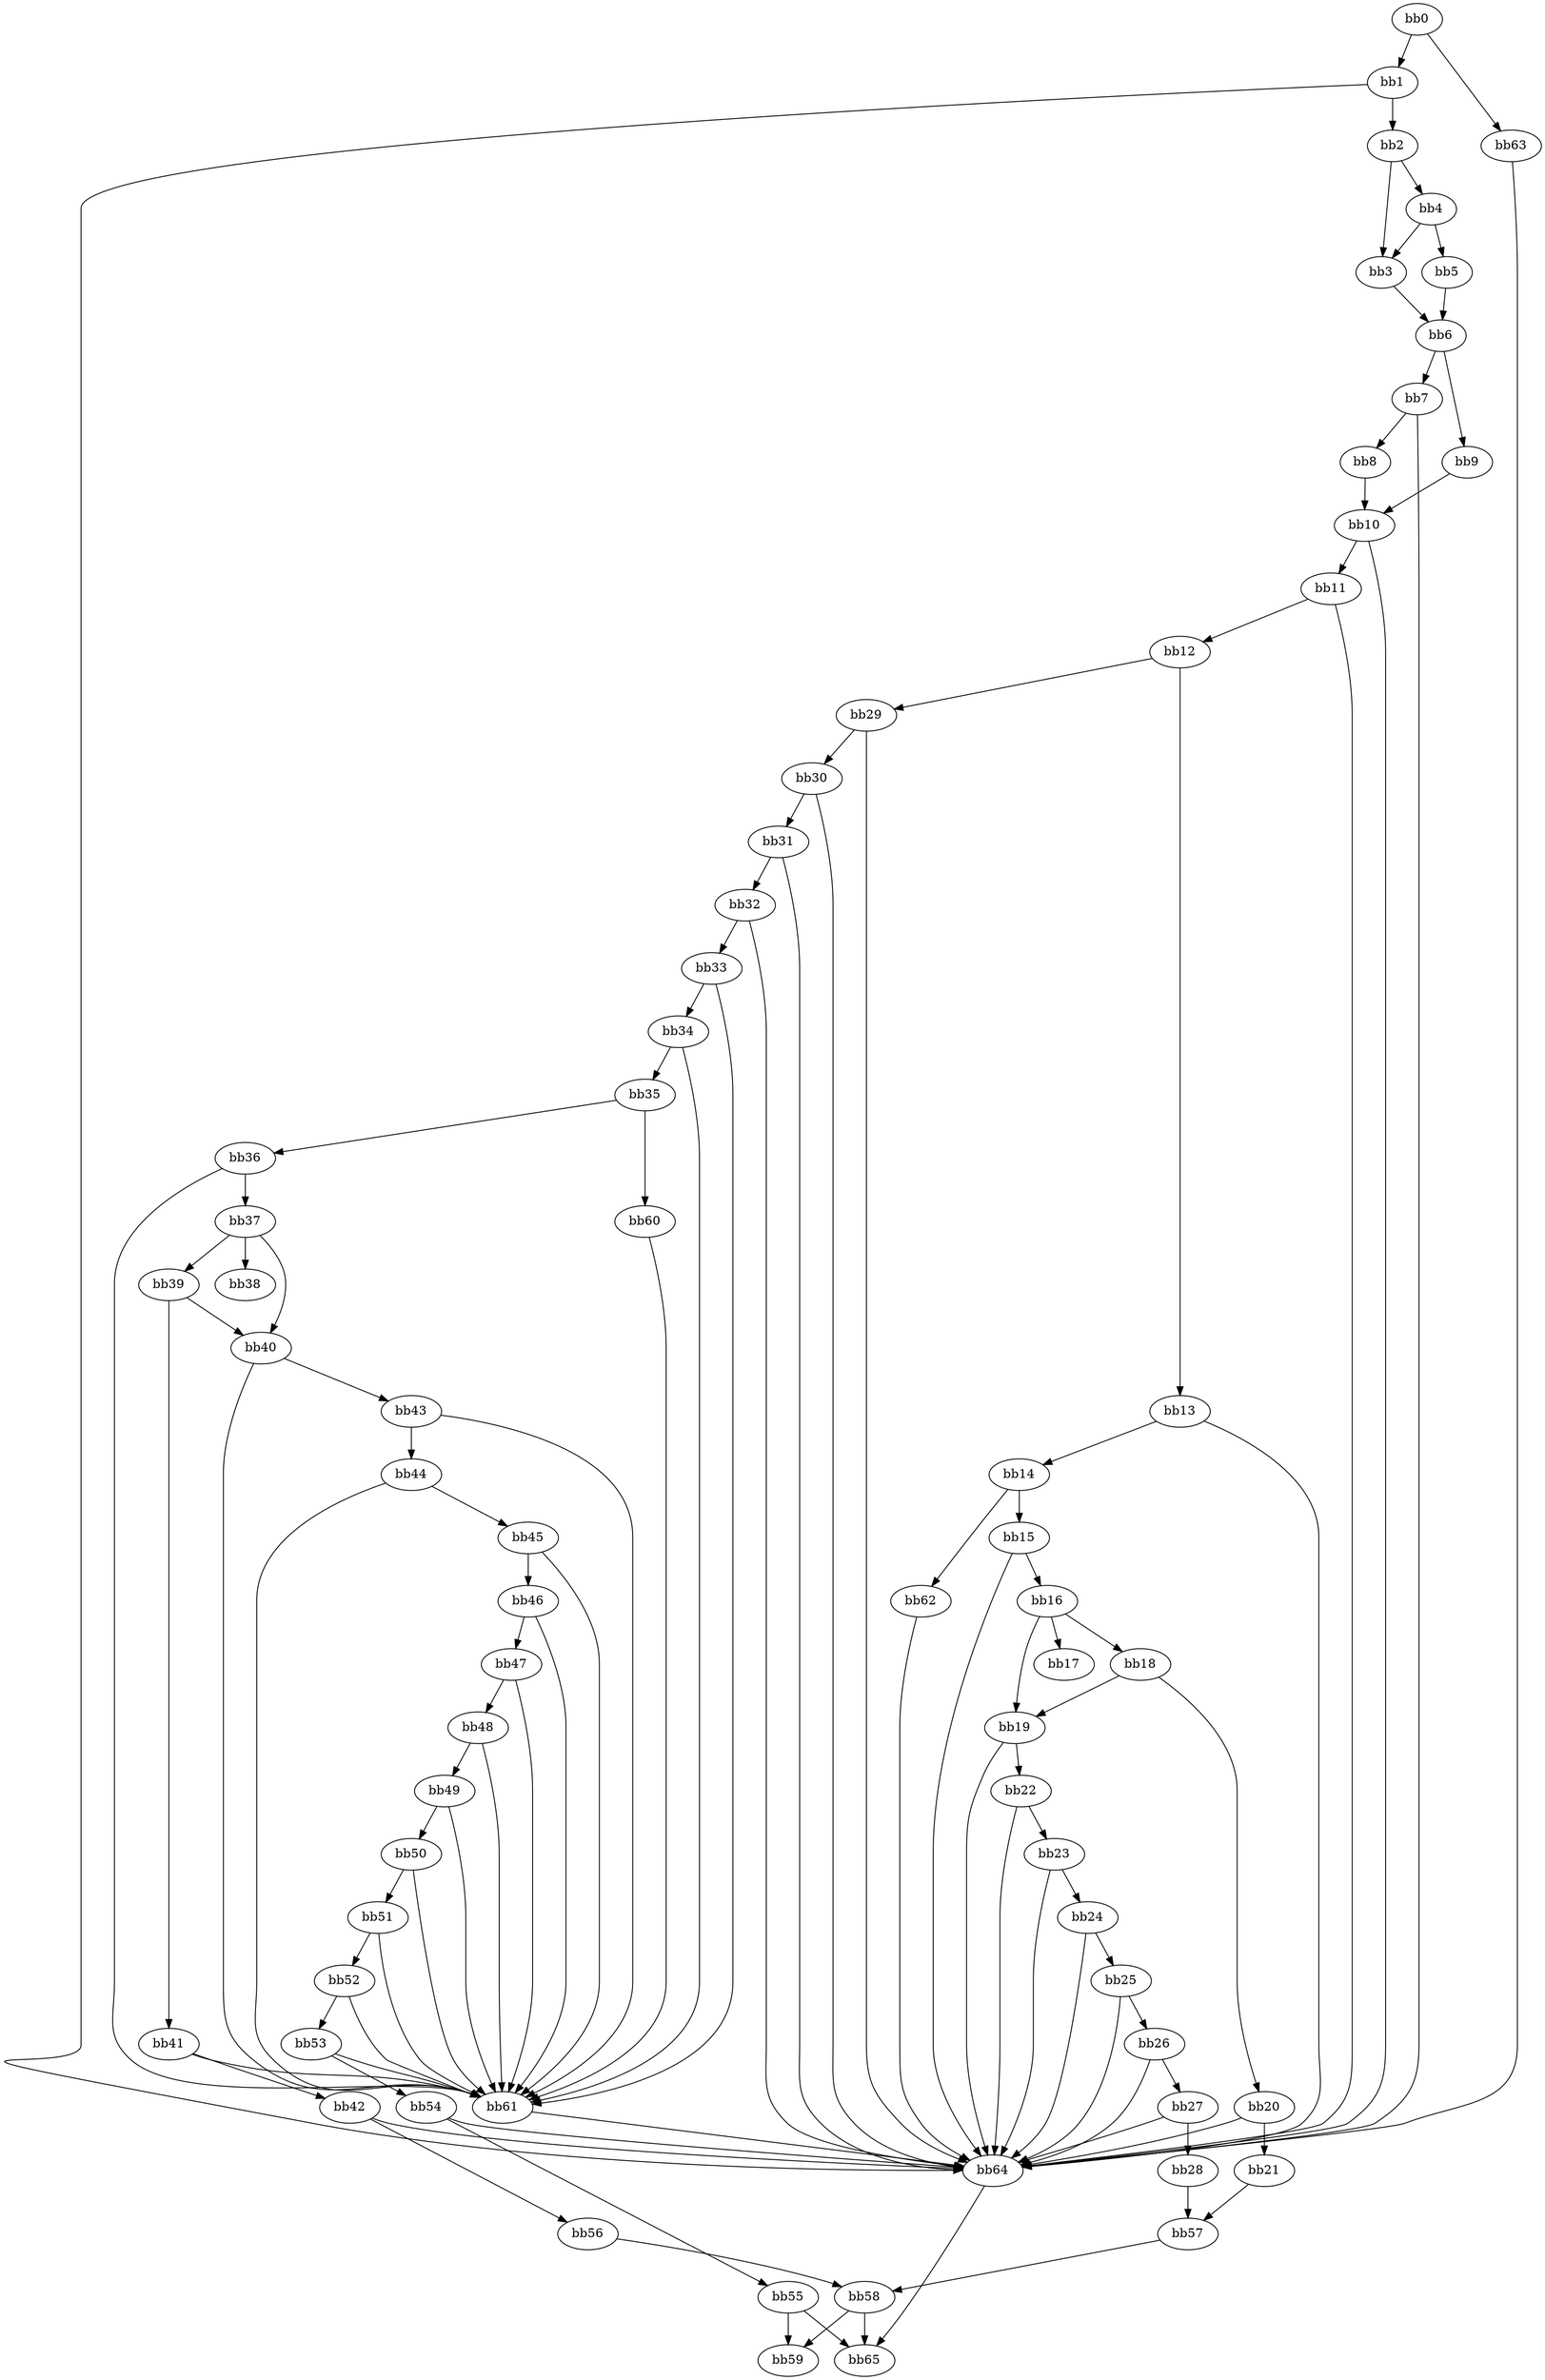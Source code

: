 digraph {
    0 [ label = "bb0\l" ]
    1 [ label = "bb1\l" ]
    2 [ label = "bb2\l" ]
    3 [ label = "bb3\l" ]
    4 [ label = "bb4\l" ]
    5 [ label = "bb5\l" ]
    6 [ label = "bb6\l" ]
    7 [ label = "bb7\l" ]
    8 [ label = "bb8\l" ]
    9 [ label = "bb9\l" ]
    10 [ label = "bb10\l" ]
    11 [ label = "bb11\l" ]
    12 [ label = "bb12\l" ]
    13 [ label = "bb13\l" ]
    14 [ label = "bb14\l" ]
    15 [ label = "bb15\l" ]
    16 [ label = "bb16\l" ]
    17 [ label = "bb17\l" ]
    18 [ label = "bb18\l" ]
    19 [ label = "bb19\l" ]
    20 [ label = "bb20\l" ]
    21 [ label = "bb21\l" ]
    22 [ label = "bb22\l" ]
    23 [ label = "bb23\l" ]
    24 [ label = "bb24\l" ]
    25 [ label = "bb25\l" ]
    26 [ label = "bb26\l" ]
    27 [ label = "bb27\l" ]
    28 [ label = "bb28\l" ]
    29 [ label = "bb29\l" ]
    30 [ label = "bb30\l" ]
    31 [ label = "bb31\l" ]
    32 [ label = "bb32\l" ]
    33 [ label = "bb33\l" ]
    34 [ label = "bb34\l" ]
    35 [ label = "bb35\l" ]
    36 [ label = "bb36\l" ]
    37 [ label = "bb37\l" ]
    38 [ label = "bb38\l" ]
    39 [ label = "bb39\l" ]
    40 [ label = "bb40\l" ]
    41 [ label = "bb41\l" ]
    42 [ label = "bb42\l" ]
    43 [ label = "bb43\l" ]
    44 [ label = "bb44\l" ]
    45 [ label = "bb45\l" ]
    46 [ label = "bb46\l" ]
    47 [ label = "bb47\l" ]
    48 [ label = "bb48\l" ]
    49 [ label = "bb49\l" ]
    50 [ label = "bb50\l" ]
    51 [ label = "bb51\l" ]
    52 [ label = "bb52\l" ]
    53 [ label = "bb53\l" ]
    54 [ label = "bb54\l" ]
    55 [ label = "bb55\l" ]
    56 [ label = "bb56\l" ]
    57 [ label = "bb57\l" ]
    58 [ label = "bb58\l" ]
    59 [ label = "bb59\l" ]
    60 [ label = "bb60\l" ]
    61 [ label = "bb61\l" ]
    62 [ label = "bb62\l" ]
    63 [ label = "bb63\l" ]
    64 [ label = "bb64\l" ]
    65 [ label = "bb65\l" ]
    0 -> 1 [ ]
    0 -> 63 [ ]
    1 -> 2 [ ]
    1 -> 64 [ ]
    2 -> 3 [ ]
    2 -> 4 [ ]
    3 -> 6 [ ]
    4 -> 3 [ ]
    4 -> 5 [ ]
    5 -> 6 [ ]
    6 -> 7 [ ]
    6 -> 9 [ ]
    7 -> 8 [ ]
    7 -> 64 [ ]
    8 -> 10 [ ]
    9 -> 10 [ ]
    10 -> 11 [ ]
    10 -> 64 [ ]
    11 -> 12 [ ]
    11 -> 64 [ ]
    12 -> 13 [ ]
    12 -> 29 [ ]
    13 -> 14 [ ]
    13 -> 64 [ ]
    14 -> 15 [ ]
    14 -> 62 [ ]
    15 -> 16 [ ]
    15 -> 64 [ ]
    16 -> 17 [ ]
    16 -> 18 [ ]
    16 -> 19 [ ]
    18 -> 19 [ ]
    18 -> 20 [ ]
    19 -> 22 [ ]
    19 -> 64 [ ]
    20 -> 21 [ ]
    20 -> 64 [ ]
    21 -> 57 [ ]
    22 -> 23 [ ]
    22 -> 64 [ ]
    23 -> 24 [ ]
    23 -> 64 [ ]
    24 -> 25 [ ]
    24 -> 64 [ ]
    25 -> 26 [ ]
    25 -> 64 [ ]
    26 -> 27 [ ]
    26 -> 64 [ ]
    27 -> 28 [ ]
    27 -> 64 [ ]
    28 -> 57 [ ]
    29 -> 30 [ ]
    29 -> 64 [ ]
    30 -> 31 [ ]
    30 -> 64 [ ]
    31 -> 32 [ ]
    31 -> 64 [ ]
    32 -> 33 [ ]
    32 -> 64 [ ]
    33 -> 34 [ ]
    33 -> 61 [ ]
    34 -> 35 [ ]
    34 -> 61 [ ]
    35 -> 36 [ ]
    35 -> 60 [ ]
    36 -> 37 [ ]
    36 -> 61 [ ]
    37 -> 38 [ ]
    37 -> 39 [ ]
    37 -> 40 [ ]
    39 -> 40 [ ]
    39 -> 41 [ ]
    40 -> 43 [ ]
    40 -> 61 [ ]
    41 -> 42 [ ]
    41 -> 61 [ ]
    42 -> 56 [ ]
    42 -> 64 [ ]
    43 -> 44 [ ]
    43 -> 61 [ ]
    44 -> 45 [ ]
    44 -> 61 [ ]
    45 -> 46 [ ]
    45 -> 61 [ ]
    46 -> 47 [ ]
    46 -> 61 [ ]
    47 -> 48 [ ]
    47 -> 61 [ ]
    48 -> 49 [ ]
    48 -> 61 [ ]
    49 -> 50 [ ]
    49 -> 61 [ ]
    50 -> 51 [ ]
    50 -> 61 [ ]
    51 -> 52 [ ]
    51 -> 61 [ ]
    52 -> 53 [ ]
    52 -> 61 [ ]
    53 -> 54 [ ]
    53 -> 61 [ ]
    54 -> 55 [ ]
    54 -> 64 [ ]
    55 -> 59 [ ]
    55 -> 65 [ ]
    56 -> 58 [ ]
    57 -> 58 [ ]
    58 -> 59 [ ]
    58 -> 65 [ ]
    60 -> 61 [ ]
    61 -> 64 [ ]
    62 -> 64 [ ]
    63 -> 64 [ ]
    64 -> 65 [ ]
}

